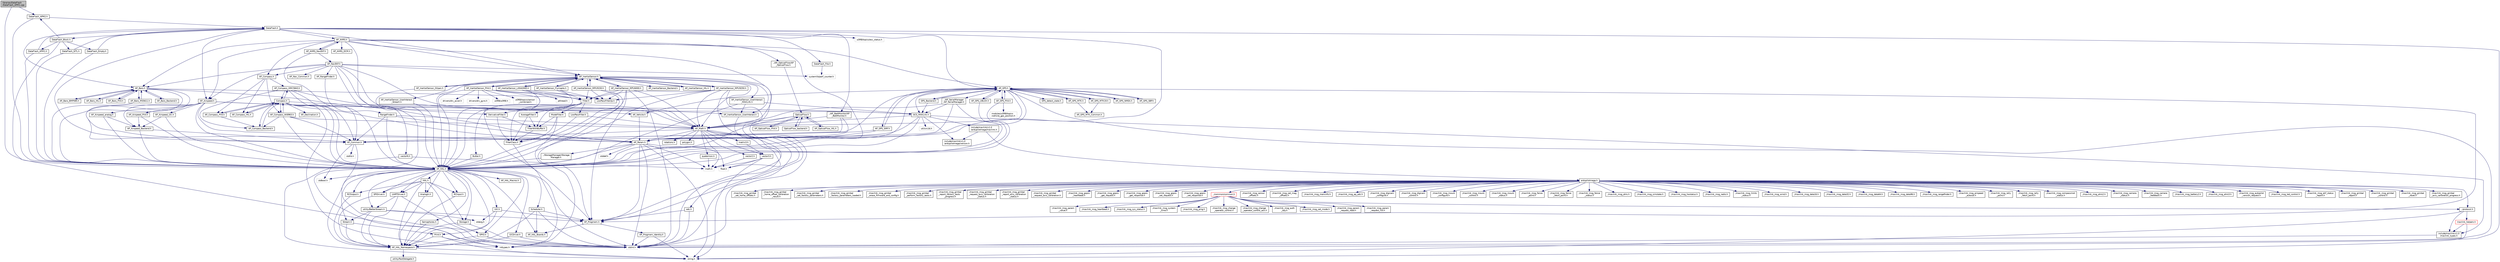 digraph "libraries/DataFlash/DataFlash_APM1.cpp"
{
 // INTERACTIVE_SVG=YES
  edge [fontname="Helvetica",fontsize="10",labelfontname="Helvetica",labelfontsize="10"];
  node [fontname="Helvetica",fontsize="10",shape=record];
  Node1 [label="libraries/DataFlash\l/DataFlash_APM1.cpp",height=0.2,width=0.4,color="black", fillcolor="grey75", style="filled" fontcolor="black"];
  Node1 -> Node2 [color="midnightblue",fontsize="10",style="solid",fontname="Helvetica"];
  Node2 [label="AP_HAL.h",height=0.2,width=0.4,color="black", fillcolor="white", style="filled",URL="$AP__HAL_8h.html"];
  Node2 -> Node3 [color="midnightblue",fontsize="10",style="solid",fontname="Helvetica"];
  Node3 [label="stdint.h",height=0.2,width=0.4,color="grey75", fillcolor="white", style="filled"];
  Node2 -> Node4 [color="midnightblue",fontsize="10",style="solid",fontname="Helvetica"];
  Node4 [label="stdbool.h",height=0.2,width=0.4,color="grey75", fillcolor="white", style="filled"];
  Node2 -> Node5 [color="midnightblue",fontsize="10",style="solid",fontname="Helvetica"];
  Node5 [label="AP_HAL_Namespace.h",height=0.2,width=0.4,color="black", fillcolor="white", style="filled",URL="$AP__HAL__Namespace_8h.html"];
  Node5 -> Node6 [color="midnightblue",fontsize="10",style="solid",fontname="Helvetica"];
  Node6 [label="string.h",height=0.2,width=0.4,color="grey75", fillcolor="white", style="filled"];
  Node5 -> Node7 [color="midnightblue",fontsize="10",style="solid",fontname="Helvetica"];
  Node7 [label="utility/FastDelegate.h",height=0.2,width=0.4,color="black", fillcolor="white", style="filled",URL="$FastDelegate_8h.html"];
  Node2 -> Node8 [color="midnightblue",fontsize="10",style="solid",fontname="Helvetica"];
  Node8 [label="AP_HAL_Boards.h",height=0.2,width=0.4,color="black", fillcolor="white", style="filled",URL="$AP__HAL__Boards_8h.html"];
  Node2 -> Node9 [color="midnightblue",fontsize="10",style="solid",fontname="Helvetica"];
  Node9 [label="AP_HAL_Macros.h",height=0.2,width=0.4,color="black", fillcolor="white", style="filled",URL="$AP__HAL__Macros_8h.html"];
  Node2 -> Node10 [color="midnightblue",fontsize="10",style="solid",fontname="Helvetica"];
  Node10 [label="UARTDriver.h",height=0.2,width=0.4,color="black", fillcolor="white", style="filled",URL="$UARTDriver_8h.html"];
  Node10 -> Node3 [color="midnightblue",fontsize="10",style="solid",fontname="Helvetica"];
  Node10 -> Node5 [color="midnightblue",fontsize="10",style="solid",fontname="Helvetica"];
  Node10 -> Node11 [color="midnightblue",fontsize="10",style="solid",fontname="Helvetica"];
  Node11 [label="utility/BetterStream.h",height=0.2,width=0.4,color="black", fillcolor="white", style="filled",URL="$BetterStream_8h.html"];
  Node11 -> Node12 [color="midnightblue",fontsize="10",style="solid",fontname="Helvetica"];
  Node12 [label="stdarg.h",height=0.2,width=0.4,color="grey75", fillcolor="white", style="filled"];
  Node11 -> Node5 [color="midnightblue",fontsize="10",style="solid",fontname="Helvetica"];
  Node11 -> Node13 [color="midnightblue",fontsize="10",style="solid",fontname="Helvetica"];
  Node13 [label="Stream.h",height=0.2,width=0.4,color="black", fillcolor="white", style="filled",URL="$Stream_8h.html"];
  Node13 -> Node5 [color="midnightblue",fontsize="10",style="solid",fontname="Helvetica"];
  Node13 -> Node14 [color="midnightblue",fontsize="10",style="solid",fontname="Helvetica"];
  Node14 [label="Print.h",height=0.2,width=0.4,color="black", fillcolor="white", style="filled",URL="$Print_8h.html"];
  Node14 -> Node5 [color="midnightblue",fontsize="10",style="solid",fontname="Helvetica"];
  Node14 -> Node15 [color="midnightblue",fontsize="10",style="solid",fontname="Helvetica"];
  Node15 [label="inttypes.h",height=0.2,width=0.4,color="grey75", fillcolor="white", style="filled"];
  Node14 -> Node6 [color="midnightblue",fontsize="10",style="solid",fontname="Helvetica"];
  Node11 -> Node16 [color="midnightblue",fontsize="10",style="solid",fontname="Helvetica"];
  Node16 [label="AP_Progmem.h",height=0.2,width=0.4,color="black", fillcolor="white", style="filled",URL="$AP__Progmem_8h.html"];
  Node16 -> Node8 [color="midnightblue",fontsize="10",style="solid",fontname="Helvetica"];
  Node16 -> Node17 [color="midnightblue",fontsize="10",style="solid",fontname="Helvetica"];
  Node17 [label="AP_Progmem_Identity.h",height=0.2,width=0.4,color="black", fillcolor="white", style="filled",URL="$AP__Progmem__Identity_8h.html"];
  Node17 -> Node6 [color="midnightblue",fontsize="10",style="solid",fontname="Helvetica"];
  Node17 -> Node3 [color="midnightblue",fontsize="10",style="solid",fontname="Helvetica"];
  Node2 -> Node18 [color="midnightblue",fontsize="10",style="solid",fontname="Helvetica"];
  Node18 [label="I2CDriver.h",height=0.2,width=0.4,color="black", fillcolor="white", style="filled",URL="$I2CDriver_8h.html"];
  Node18 -> Node3 [color="midnightblue",fontsize="10",style="solid",fontname="Helvetica"];
  Node18 -> Node5 [color="midnightblue",fontsize="10",style="solid",fontname="Helvetica"];
  Node2 -> Node19 [color="midnightblue",fontsize="10",style="solid",fontname="Helvetica"];
  Node19 [label="SPIDriver.h",height=0.2,width=0.4,color="black", fillcolor="white", style="filled",URL="$SPIDriver_8h.html"];
  Node19 -> Node5 [color="midnightblue",fontsize="10",style="solid",fontname="Helvetica"];
  Node2 -> Node20 [color="midnightblue",fontsize="10",style="solid",fontname="Helvetica"];
  Node20 [label="AnalogIn.h",height=0.2,width=0.4,color="black", fillcolor="white", style="filled",URL="$AnalogIn_8h.html"];
  Node20 -> Node5 [color="midnightblue",fontsize="10",style="solid",fontname="Helvetica"];
  Node2 -> Node21 [color="midnightblue",fontsize="10",style="solid",fontname="Helvetica"];
  Node21 [label="Storage.h",height=0.2,width=0.4,color="black", fillcolor="white", style="filled",URL="$Storage_8h.html"];
  Node21 -> Node3 [color="midnightblue",fontsize="10",style="solid",fontname="Helvetica"];
  Node21 -> Node5 [color="midnightblue",fontsize="10",style="solid",fontname="Helvetica"];
  Node2 -> Node22 [color="midnightblue",fontsize="10",style="solid",fontname="Helvetica"];
  Node22 [label="GPIO.h",height=0.2,width=0.4,color="black", fillcolor="white", style="filled",URL="$GPIO_8h.html"];
  Node22 -> Node3 [color="midnightblue",fontsize="10",style="solid",fontname="Helvetica"];
  Node22 -> Node5 [color="midnightblue",fontsize="10",style="solid",fontname="Helvetica"];
  Node2 -> Node23 [color="midnightblue",fontsize="10",style="solid",fontname="Helvetica"];
  Node23 [label="RCInput.h",height=0.2,width=0.4,color="black", fillcolor="white", style="filled",URL="$RCInput_8h.html"];
  Node23 -> Node5 [color="midnightblue",fontsize="10",style="solid",fontname="Helvetica"];
  Node2 -> Node24 [color="midnightblue",fontsize="10",style="solid",fontname="Helvetica"];
  Node24 [label="RCOutput.h",height=0.2,width=0.4,color="black", fillcolor="white", style="filled",URL="$RCOutput_8h.html"];
  Node24 -> Node5 [color="midnightblue",fontsize="10",style="solid",fontname="Helvetica"];
  Node2 -> Node25 [color="midnightblue",fontsize="10",style="solid",fontname="Helvetica"];
  Node25 [label="Scheduler.h",height=0.2,width=0.4,color="black", fillcolor="white", style="filled",URL="$Scheduler_8h.html"];
  Node25 -> Node5 [color="midnightblue",fontsize="10",style="solid",fontname="Helvetica"];
  Node25 -> Node8 [color="midnightblue",fontsize="10",style="solid",fontname="Helvetica"];
  Node25 -> Node3 [color="midnightblue",fontsize="10",style="solid",fontname="Helvetica"];
  Node25 -> Node16 [color="midnightblue",fontsize="10",style="solid",fontname="Helvetica"];
  Node2 -> Node26 [color="midnightblue",fontsize="10",style="solid",fontname="Helvetica"];
  Node26 [label="Semaphores.h",height=0.2,width=0.4,color="black", fillcolor="white", style="filled",URL="$Semaphores_8h.html"];
  Node26 -> Node5 [color="midnightblue",fontsize="10",style="solid",fontname="Helvetica"];
  Node2 -> Node27 [color="midnightblue",fontsize="10",style="solid",fontname="Helvetica"];
  Node27 [label="Util.h",height=0.2,width=0.4,color="black", fillcolor="white", style="filled",URL="$Util_8h.html"];
  Node27 -> Node12 [color="midnightblue",fontsize="10",style="solid",fontname="Helvetica"];
  Node27 -> Node5 [color="midnightblue",fontsize="10",style="solid",fontname="Helvetica"];
  Node27 -> Node16 [color="midnightblue",fontsize="10",style="solid",fontname="Helvetica"];
  Node2 -> Node14 [color="midnightblue",fontsize="10",style="solid",fontname="Helvetica"];
  Node2 -> Node13 [color="midnightblue",fontsize="10",style="solid",fontname="Helvetica"];
  Node2 -> Node11 [color="midnightblue",fontsize="10",style="solid",fontname="Helvetica"];
  Node2 -> Node28 [color="midnightblue",fontsize="10",style="solid",fontname="Helvetica"];
  Node28 [label="HAL.h",height=0.2,width=0.4,color="black", fillcolor="white", style="filled",URL="$HAL_8h.html"];
  Node28 -> Node5 [color="midnightblue",fontsize="10",style="solid",fontname="Helvetica"];
  Node28 -> Node10 [color="midnightblue",fontsize="10",style="solid",fontname="Helvetica"];
  Node28 -> Node19 [color="midnightblue",fontsize="10",style="solid",fontname="Helvetica"];
  Node28 -> Node20 [color="midnightblue",fontsize="10",style="solid",fontname="Helvetica"];
  Node28 -> Node21 [color="midnightblue",fontsize="10",style="solid",fontname="Helvetica"];
  Node28 -> Node22 [color="midnightblue",fontsize="10",style="solid",fontname="Helvetica"];
  Node28 -> Node23 [color="midnightblue",fontsize="10",style="solid",fontname="Helvetica"];
  Node28 -> Node24 [color="midnightblue",fontsize="10",style="solid",fontname="Helvetica"];
  Node1 -> Node29 [color="midnightblue",fontsize="10",style="solid",fontname="Helvetica"];
  Node29 [label="DataFlash_APM2.h",height=0.2,width=0.4,color="black", fillcolor="white", style="filled",URL="$DataFlash__APM2_8h.html"];
  Node29 -> Node2 [color="midnightblue",fontsize="10",style="solid",fontname="Helvetica"];
  Node29 -> Node30 [color="midnightblue",fontsize="10",style="solid",fontname="Helvetica"];
  Node30 [label="DataFlash.h",height=0.2,width=0.4,color="black", fillcolor="white", style="filled",URL="$DataFlash_8h.html"];
  Node30 -> Node31 [color="midnightblue",fontsize="10",style="solid",fontname="Helvetica"];
  Node31 [label="AP_Common.h",height=0.2,width=0.4,color="black", fillcolor="white", style="filled",URL="$AP__Common_8h.html",tooltip="Common definitions and utility routines for the ArduPilot libraries. "];
  Node31 -> Node3 [color="midnightblue",fontsize="10",style="solid",fontname="Helvetica"];
  Node31 -> Node32 [color="midnightblue",fontsize="10",style="solid",fontname="Helvetica"];
  Node32 [label="stdlib.h",height=0.2,width=0.4,color="grey75", fillcolor="white", style="filled"];
  Node31 -> Node4 [color="midnightblue",fontsize="10",style="solid",fontname="Helvetica"];
  Node30 -> Node33 [color="midnightblue",fontsize="10",style="solid",fontname="Helvetica"];
  Node33 [label="AP_Param.h",height=0.2,width=0.4,color="black", fillcolor="white", style="filled",URL="$AP__Param_8h.html",tooltip="A system for managing and storing variables that are of general interest to the system. "];
  Node33 -> Node2 [color="midnightblue",fontsize="10",style="solid",fontname="Helvetica"];
  Node33 -> Node34 [color="midnightblue",fontsize="10",style="solid",fontname="Helvetica"];
  Node34 [label="stddef.h",height=0.2,width=0.4,color="grey75", fillcolor="white", style="filled"];
  Node33 -> Node6 [color="midnightblue",fontsize="10",style="solid",fontname="Helvetica"];
  Node33 -> Node3 [color="midnightblue",fontsize="10",style="solid",fontname="Helvetica"];
  Node33 -> Node35 [color="midnightblue",fontsize="10",style="solid",fontname="Helvetica"];
  Node35 [label="math.h",height=0.2,width=0.4,color="grey75", fillcolor="white", style="filled"];
  Node33 -> Node36 [color="midnightblue",fontsize="10",style="solid",fontname="Helvetica"];
  Node36 [label="float.h",height=0.2,width=0.4,color="grey75", fillcolor="white", style="filled"];
  Node33 -> Node16 [color="midnightblue",fontsize="10",style="solid",fontname="Helvetica"];
  Node33 -> Node37 [color="midnightblue",fontsize="10",style="solid",fontname="Helvetica"];
  Node37 [label="../StorageManager/Storage\lManager.h",height=0.2,width=0.4,color="black", fillcolor="white", style="filled",URL="$StorageManager_8h.html"];
  Node37 -> Node2 [color="midnightblue",fontsize="10",style="solid",fontname="Helvetica"];
  Node30 -> Node38 [color="midnightblue",fontsize="10",style="solid",fontname="Helvetica"];
  Node38 [label="AP_GPS.h",height=0.2,width=0.4,color="black", fillcolor="white", style="filled",URL="$AP__GPS_8h.html"];
  Node38 -> Node2 [color="midnightblue",fontsize="10",style="solid",fontname="Helvetica"];
  Node38 -> Node15 [color="midnightblue",fontsize="10",style="solid",fontname="Helvetica"];
  Node38 -> Node16 [color="midnightblue",fontsize="10",style="solid",fontname="Helvetica"];
  Node38 -> Node31 [color="midnightblue",fontsize="10",style="solid",fontname="Helvetica"];
  Node38 -> Node33 [color="midnightblue",fontsize="10",style="solid",fontname="Helvetica"];
  Node38 -> Node39 [color="midnightblue",fontsize="10",style="solid",fontname="Helvetica"];
  Node39 [label="AP_Math.h",height=0.2,width=0.4,color="black", fillcolor="white", style="filled",URL="$AP__Math_8h.html"];
  Node39 -> Node31 [color="midnightblue",fontsize="10",style="solid",fontname="Helvetica"];
  Node39 -> Node33 [color="midnightblue",fontsize="10",style="solid",fontname="Helvetica"];
  Node39 -> Node35 [color="midnightblue",fontsize="10",style="solid",fontname="Helvetica"];
  Node39 -> Node3 [color="midnightblue",fontsize="10",style="solid",fontname="Helvetica"];
  Node39 -> Node40 [color="midnightblue",fontsize="10",style="solid",fontname="Helvetica"];
  Node40 [label="rotations.h",height=0.2,width=0.4,color="black", fillcolor="white", style="filled",URL="$rotations_8h.html"];
  Node39 -> Node41 [color="midnightblue",fontsize="10",style="solid",fontname="Helvetica"];
  Node41 [label="vector2.h",height=0.2,width=0.4,color="black", fillcolor="white", style="filled",URL="$vector2_8h.html"];
  Node41 -> Node35 [color="midnightblue",fontsize="10",style="solid",fontname="Helvetica"];
  Node39 -> Node42 [color="midnightblue",fontsize="10",style="solid",fontname="Helvetica"];
  Node42 [label="vector3.h",height=0.2,width=0.4,color="black", fillcolor="white", style="filled",URL="$vector3_8h.html"];
  Node42 -> Node35 [color="midnightblue",fontsize="10",style="solid",fontname="Helvetica"];
  Node42 -> Node36 [color="midnightblue",fontsize="10",style="solid",fontname="Helvetica"];
  Node42 -> Node6 [color="midnightblue",fontsize="10",style="solid",fontname="Helvetica"];
  Node39 -> Node43 [color="midnightblue",fontsize="10",style="solid",fontname="Helvetica"];
  Node43 [label="matrix3.h",height=0.2,width=0.4,color="black", fillcolor="white", style="filled",URL="$matrix3_8h.html"];
  Node43 -> Node42 [color="midnightblue",fontsize="10",style="solid",fontname="Helvetica"];
  Node39 -> Node44 [color="midnightblue",fontsize="10",style="solid",fontname="Helvetica"];
  Node44 [label="quaternion.h",height=0.2,width=0.4,color="black", fillcolor="white", style="filled",URL="$quaternion_8h.html"];
  Node44 -> Node35 [color="midnightblue",fontsize="10",style="solid",fontname="Helvetica"];
  Node39 -> Node45 [color="midnightblue",fontsize="10",style="solid",fontname="Helvetica"];
  Node45 [label="polygon.h",height=0.2,width=0.4,color="black", fillcolor="white", style="filled",URL="$polygon_8h.html"];
  Node39 -> Node46 [color="midnightblue",fontsize="10",style="solid",fontname="Helvetica"];
  Node46 [label="edc.h",height=0.2,width=0.4,color="black", fillcolor="white", style="filled",URL="$edc_8h.html"];
  Node46 -> Node16 [color="midnightblue",fontsize="10",style="solid",fontname="Helvetica"];
  Node46 -> Node3 [color="midnightblue",fontsize="10",style="solid",fontname="Helvetica"];
  Node39 -> Node36 [color="midnightblue",fontsize="10",style="solid",fontname="Helvetica"];
  Node38 -> Node47 [color="midnightblue",fontsize="10",style="solid",fontname="Helvetica"];
  Node47 [label="GCS_MAVLink.h",height=0.2,width=0.4,color="black", fillcolor="white", style="filled",URL="$GCS__MAVLink_8h.html",tooltip="One size fits all header for MAVLink integration. "];
  Node47 -> Node2 [color="midnightblue",fontsize="10",style="solid",fontname="Helvetica"];
  Node47 -> Node33 [color="midnightblue",fontsize="10",style="solid",fontname="Helvetica"];
  Node47 -> Node39 [color="midnightblue",fontsize="10",style="solid",fontname="Helvetica"];
  Node47 -> Node48 [color="midnightblue",fontsize="10",style="solid",fontname="Helvetica"];
  Node48 [label="util/crc16.h",height=0.2,width=0.4,color="grey75", fillcolor="white", style="filled"];
  Node47 -> Node49 [color="midnightblue",fontsize="10",style="solid",fontname="Helvetica"];
  Node49 [label="include/mavlink/v1.0\l/ardupilotmega/version.h",height=0.2,width=0.4,color="black", fillcolor="white", style="filled",URL="$v1_80_2ardupilotmega_2version_8h.html",tooltip="MAVLink comm protocol built from ardupilotmega.xml. "];
  Node47 -> Node50 [color="midnightblue",fontsize="10",style="solid",fontname="Helvetica"];
  Node50 [label="include/mavlink/v1.0\l/mavlink_types.h",height=0.2,width=0.4,color="black", fillcolor="white", style="filled",URL="$v1_80_2mavlink__types_8h.html"];
  Node50 -> Node3 [color="midnightblue",fontsize="10",style="solid",fontname="Helvetica"];
  Node47 -> Node51 [color="midnightblue",fontsize="10",style="solid",fontname="Helvetica"];
  Node51 [label="include/mavlink/v1.0\l/ardupilotmega/mavlink.h",height=0.2,width=0.4,color="black", fillcolor="white", style="filled",URL="$v1_80_2ardupilotmega_2mavlink_8h.html",tooltip="MAVLink comm protocol built from ardupilotmega.xml. "];
  Node51 -> Node49 [color="midnightblue",fontsize="10",style="solid",fontname="Helvetica"];
  Node51 -> Node52 [color="midnightblue",fontsize="10",style="solid",fontname="Helvetica"];
  Node52 [label="ardupilotmega.h",height=0.2,width=0.4,color="black", fillcolor="white", style="filled",URL="$v1_80_2ardupilotmega_2ardupilotmega_8h.html",tooltip="MAVLink comm protocol generated from ardupilotmega.xml. "];
  Node52 -> Node53 [color="midnightblue",fontsize="10",style="solid",fontname="Helvetica"];
  Node53 [label="../protocol.h",height=0.2,width=0.4,color="black", fillcolor="white", style="filled",URL="$v1_80_2protocol_8h.html"];
  Node53 -> Node6 [color="midnightblue",fontsize="10",style="solid",fontname="Helvetica"];
  Node53 -> Node50 [color="midnightblue",fontsize="10",style="solid",fontname="Helvetica"];
  Node53 -> Node54 [color="midnightblue",fontsize="10",style="solid",fontname="Helvetica"];
  Node54 [label="mavlink_helpers.h",height=0.2,width=0.4,color="red", fillcolor="white", style="filled",URL="$v1_80_2mavlink__helpers_8h.html"];
  Node54 -> Node6 [color="midnightblue",fontsize="10",style="solid",fontname="Helvetica"];
  Node54 -> Node50 [color="midnightblue",fontsize="10",style="solid",fontname="Helvetica"];
  Node52 -> Node55 [color="midnightblue",fontsize="10",style="solid",fontname="Helvetica"];
  Node55 [label="../common/common.h",height=0.2,width=0.4,color="red", fillcolor="white", style="filled",URL="$v1_80_2common_2common_8h.html",tooltip="MAVLink comm protocol generated from common.xml. "];
  Node55 -> Node53 [color="midnightblue",fontsize="10",style="solid",fontname="Helvetica"];
  Node55 -> Node56 [color="midnightblue",fontsize="10",style="solid",fontname="Helvetica"];
  Node56 [label="./mavlink_msg_heartbeat.h",height=0.2,width=0.4,color="black", fillcolor="white", style="filled",URL="$v1_80_2common_2mavlink__msg__heartbeat_8h.html"];
  Node55 -> Node57 [color="midnightblue",fontsize="10",style="solid",fontname="Helvetica"];
  Node57 [label="./mavlink_msg_sys_status.h",height=0.2,width=0.4,color="black", fillcolor="white", style="filled",URL="$v1_80_2common_2mavlink__msg__sys__status_8h.html"];
  Node55 -> Node58 [color="midnightblue",fontsize="10",style="solid",fontname="Helvetica"];
  Node58 [label="./mavlink_msg_system\l_time.h",height=0.2,width=0.4,color="black", fillcolor="white", style="filled",URL="$v1_80_2common_2mavlink__msg__system__time_8h.html"];
  Node55 -> Node59 [color="midnightblue",fontsize="10",style="solid",fontname="Helvetica"];
  Node59 [label="./mavlink_msg_ping.h",height=0.2,width=0.4,color="black", fillcolor="white", style="filled",URL="$v1_80_2common_2mavlink__msg__ping_8h.html"];
  Node55 -> Node60 [color="midnightblue",fontsize="10",style="solid",fontname="Helvetica"];
  Node60 [label="./mavlink_msg_change\l_operator_control.h",height=0.2,width=0.4,color="black", fillcolor="white", style="filled",URL="$v1_80_2common_2mavlink__msg__change__operator__control_8h.html"];
  Node55 -> Node61 [color="midnightblue",fontsize="10",style="solid",fontname="Helvetica"];
  Node61 [label="./mavlink_msg_change\l_operator_control_ack.h",height=0.2,width=0.4,color="black", fillcolor="white", style="filled",URL="$v1_80_2common_2mavlink__msg__change__operator__control__ack_8h.html"];
  Node55 -> Node62 [color="midnightblue",fontsize="10",style="solid",fontname="Helvetica"];
  Node62 [label="./mavlink_msg_auth\l_key.h",height=0.2,width=0.4,color="black", fillcolor="white", style="filled",URL="$v1_80_2common_2mavlink__msg__auth__key_8h.html"];
  Node55 -> Node63 [color="midnightblue",fontsize="10",style="solid",fontname="Helvetica"];
  Node63 [label="./mavlink_msg_set_mode.h",height=0.2,width=0.4,color="black", fillcolor="white", style="filled",URL="$v1_80_2common_2mavlink__msg__set__mode_8h.html"];
  Node55 -> Node64 [color="midnightblue",fontsize="10",style="solid",fontname="Helvetica"];
  Node64 [label="./mavlink_msg_param\l_request_read.h",height=0.2,width=0.4,color="black", fillcolor="white", style="filled",URL="$v1_80_2common_2mavlink__msg__param__request__read_8h.html"];
  Node55 -> Node65 [color="midnightblue",fontsize="10",style="solid",fontname="Helvetica"];
  Node65 [label="./mavlink_msg_param\l_request_list.h",height=0.2,width=0.4,color="black", fillcolor="white", style="filled",URL="$v1_80_2common_2mavlink__msg__param__request__list_8h.html"];
  Node55 -> Node66 [color="midnightblue",fontsize="10",style="solid",fontname="Helvetica"];
  Node66 [label="./mavlink_msg_param\l_value.h",height=0.2,width=0.4,color="black", fillcolor="white", style="filled",URL="$v1_80_2common_2mavlink__msg__param__value_8h.html"];
  Node52 -> Node67 [color="midnightblue",fontsize="10",style="solid",fontname="Helvetica"];
  Node67 [label="./mavlink_msg_sensor\l_offsets.h",height=0.2,width=0.4,color="black", fillcolor="white", style="filled",URL="$v1_80_2ardupilotmega_2mavlink__msg__sensor__offsets_8h.html"];
  Node52 -> Node68 [color="midnightblue",fontsize="10",style="solid",fontname="Helvetica"];
  Node68 [label="./mavlink_msg_set_mag\l_offsets.h",height=0.2,width=0.4,color="black", fillcolor="white", style="filled",URL="$v1_80_2ardupilotmega_2mavlink__msg__set__mag__offsets_8h.html"];
  Node52 -> Node69 [color="midnightblue",fontsize="10",style="solid",fontname="Helvetica"];
  Node69 [label="./mavlink_msg_meminfo.h",height=0.2,width=0.4,color="black", fillcolor="white", style="filled",URL="$v1_80_2ardupilotmega_2mavlink__msg__meminfo_8h.html"];
  Node52 -> Node70 [color="midnightblue",fontsize="10",style="solid",fontname="Helvetica"];
  Node70 [label="./mavlink_msg_ap_adc.h",height=0.2,width=0.4,color="black", fillcolor="white", style="filled",URL="$v1_80_2ardupilotmega_2mavlink__msg__ap__adc_8h.html"];
  Node52 -> Node71 [color="midnightblue",fontsize="10",style="solid",fontname="Helvetica"];
  Node71 [label="./mavlink_msg_digicam\l_configure.h",height=0.2,width=0.4,color="black", fillcolor="white", style="filled",URL="$v1_80_2ardupilotmega_2mavlink__msg__digicam__configure_8h.html"];
  Node52 -> Node72 [color="midnightblue",fontsize="10",style="solid",fontname="Helvetica"];
  Node72 [label="./mavlink_msg_digicam\l_control.h",height=0.2,width=0.4,color="black", fillcolor="white", style="filled",URL="$v1_80_2ardupilotmega_2mavlink__msg__digicam__control_8h.html"];
  Node52 -> Node73 [color="midnightblue",fontsize="10",style="solid",fontname="Helvetica"];
  Node73 [label="./mavlink_msg_mount\l_configure.h",height=0.2,width=0.4,color="black", fillcolor="white", style="filled",URL="$v1_80_2ardupilotmega_2mavlink__msg__mount__configure_8h.html"];
  Node52 -> Node74 [color="midnightblue",fontsize="10",style="solid",fontname="Helvetica"];
  Node74 [label="./mavlink_msg_mount\l_control.h",height=0.2,width=0.4,color="black", fillcolor="white", style="filled",URL="$v1_80_2ardupilotmega_2mavlink__msg__mount__control_8h.html"];
  Node52 -> Node75 [color="midnightblue",fontsize="10",style="solid",fontname="Helvetica"];
  Node75 [label="./mavlink_msg_mount\l_status.h",height=0.2,width=0.4,color="black", fillcolor="white", style="filled",URL="$v1_80_2ardupilotmega_2mavlink__msg__mount__status_8h.html"];
  Node52 -> Node76 [color="midnightblue",fontsize="10",style="solid",fontname="Helvetica"];
  Node76 [label="./mavlink_msg_fence\l_point.h",height=0.2,width=0.4,color="black", fillcolor="white", style="filled",URL="$v1_80_2ardupilotmega_2mavlink__msg__fence__point_8h.html"];
  Node52 -> Node77 [color="midnightblue",fontsize="10",style="solid",fontname="Helvetica"];
  Node77 [label="./mavlink_msg_fence\l_fetch_point.h",height=0.2,width=0.4,color="black", fillcolor="white", style="filled",URL="$v1_80_2ardupilotmega_2mavlink__msg__fence__fetch__point_8h.html"];
  Node52 -> Node78 [color="midnightblue",fontsize="10",style="solid",fontname="Helvetica"];
  Node78 [label="./mavlink_msg_fence\l_status.h",height=0.2,width=0.4,color="black", fillcolor="white", style="filled",URL="$v1_80_2ardupilotmega_2mavlink__msg__fence__status_8h.html"];
  Node52 -> Node79 [color="midnightblue",fontsize="10",style="solid",fontname="Helvetica"];
  Node79 [label="./mavlink_msg_ahrs.h",height=0.2,width=0.4,color="black", fillcolor="white", style="filled",URL="$v1_80_2ardupilotmega_2mavlink__msg__ahrs_8h.html"];
  Node52 -> Node80 [color="midnightblue",fontsize="10",style="solid",fontname="Helvetica"];
  Node80 [label="./mavlink_msg_simstate.h",height=0.2,width=0.4,color="black", fillcolor="white", style="filled",URL="$v1_80_2ardupilotmega_2mavlink__msg__simstate_8h.html"];
  Node52 -> Node81 [color="midnightblue",fontsize="10",style="solid",fontname="Helvetica"];
  Node81 [label="./mavlink_msg_hwstatus.h",height=0.2,width=0.4,color="black", fillcolor="white", style="filled",URL="$v1_80_2ardupilotmega_2mavlink__msg__hwstatus_8h.html"];
  Node52 -> Node82 [color="midnightblue",fontsize="10",style="solid",fontname="Helvetica"];
  Node82 [label="./mavlink_msg_radio.h",height=0.2,width=0.4,color="black", fillcolor="white", style="filled",URL="$v1_80_2ardupilotmega_2mavlink__msg__radio_8h.html"];
  Node52 -> Node83 [color="midnightblue",fontsize="10",style="solid",fontname="Helvetica"];
  Node83 [label="./mavlink_msg_limits\l_status.h",height=0.2,width=0.4,color="black", fillcolor="white", style="filled",URL="$v1_80_2ardupilotmega_2mavlink__msg__limits__status_8h.html"];
  Node52 -> Node84 [color="midnightblue",fontsize="10",style="solid",fontname="Helvetica"];
  Node84 [label="./mavlink_msg_wind.h",height=0.2,width=0.4,color="black", fillcolor="white", style="filled",URL="$mavlink__msg__wind_8h.html"];
  Node52 -> Node85 [color="midnightblue",fontsize="10",style="solid",fontname="Helvetica"];
  Node85 [label="./mavlink_msg_data16.h",height=0.2,width=0.4,color="black", fillcolor="white", style="filled",URL="$mavlink__msg__data16_8h.html"];
  Node52 -> Node86 [color="midnightblue",fontsize="10",style="solid",fontname="Helvetica"];
  Node86 [label="./mavlink_msg_data32.h",height=0.2,width=0.4,color="black", fillcolor="white", style="filled",URL="$mavlink__msg__data32_8h.html"];
  Node52 -> Node87 [color="midnightblue",fontsize="10",style="solid",fontname="Helvetica"];
  Node87 [label="./mavlink_msg_data64.h",height=0.2,width=0.4,color="black", fillcolor="white", style="filled",URL="$mavlink__msg__data64_8h.html"];
  Node52 -> Node88 [color="midnightblue",fontsize="10",style="solid",fontname="Helvetica"];
  Node88 [label="./mavlink_msg_data96.h",height=0.2,width=0.4,color="black", fillcolor="white", style="filled",URL="$mavlink__msg__data96_8h.html"];
  Node52 -> Node89 [color="midnightblue",fontsize="10",style="solid",fontname="Helvetica"];
  Node89 [label="./mavlink_msg_rangefinder.h",height=0.2,width=0.4,color="black", fillcolor="white", style="filled",URL="$mavlink__msg__rangefinder_8h.html"];
  Node52 -> Node90 [color="midnightblue",fontsize="10",style="solid",fontname="Helvetica"];
  Node90 [label="./mavlink_msg_airspeed\l_autocal.h",height=0.2,width=0.4,color="black", fillcolor="white", style="filled",URL="$mavlink__msg__airspeed__autocal_8h.html"];
  Node52 -> Node91 [color="midnightblue",fontsize="10",style="solid",fontname="Helvetica"];
  Node91 [label="./mavlink_msg_rally\l_point.h",height=0.2,width=0.4,color="black", fillcolor="white", style="filled",URL="$mavlink__msg__rally__point_8h.html"];
  Node52 -> Node92 [color="midnightblue",fontsize="10",style="solid",fontname="Helvetica"];
  Node92 [label="./mavlink_msg_rally\l_fetch_point.h",height=0.2,width=0.4,color="black", fillcolor="white", style="filled",URL="$mavlink__msg__rally__fetch__point_8h.html"];
  Node52 -> Node93 [color="midnightblue",fontsize="10",style="solid",fontname="Helvetica"];
  Node93 [label="./mavlink_msg_compassmot\l_status.h",height=0.2,width=0.4,color="black", fillcolor="white", style="filled",URL="$mavlink__msg__compassmot__status_8h.html"];
  Node52 -> Node94 [color="midnightblue",fontsize="10",style="solid",fontname="Helvetica"];
  Node94 [label="./mavlink_msg_ahrs2.h",height=0.2,width=0.4,color="black", fillcolor="white", style="filled",URL="$mavlink__msg__ahrs2_8h.html"];
  Node52 -> Node95 [color="midnightblue",fontsize="10",style="solid",fontname="Helvetica"];
  Node95 [label="./mavlink_msg_camera\l_status.h",height=0.2,width=0.4,color="black", fillcolor="white", style="filled",URL="$mavlink__msg__camera__status_8h.html"];
  Node52 -> Node96 [color="midnightblue",fontsize="10",style="solid",fontname="Helvetica"];
  Node96 [label="./mavlink_msg_camera\l_feedback.h",height=0.2,width=0.4,color="black", fillcolor="white", style="filled",URL="$mavlink__msg__camera__feedback_8h.html"];
  Node52 -> Node97 [color="midnightblue",fontsize="10",style="solid",fontname="Helvetica"];
  Node97 [label="./mavlink_msg_battery2.h",height=0.2,width=0.4,color="black", fillcolor="white", style="filled",URL="$mavlink__msg__battery2_8h.html"];
  Node52 -> Node98 [color="midnightblue",fontsize="10",style="solid",fontname="Helvetica"];
  Node98 [label="./mavlink_msg_ahrs3.h",height=0.2,width=0.4,color="black", fillcolor="white", style="filled",URL="$mavlink__msg__ahrs3_8h.html"];
  Node52 -> Node99 [color="midnightblue",fontsize="10",style="solid",fontname="Helvetica"];
  Node99 [label="./mavlink_msg_autopilot\l_version_request.h",height=0.2,width=0.4,color="black", fillcolor="white", style="filled",URL="$mavlink__msg__autopilot__version__request_8h.html"];
  Node52 -> Node100 [color="midnightblue",fontsize="10",style="solid",fontname="Helvetica"];
  Node100 [label="./mavlink_msg_led_control.h",height=0.2,width=0.4,color="black", fillcolor="white", style="filled",URL="$mavlink__msg__led__control_8h.html"];
  Node52 -> Node101 [color="midnightblue",fontsize="10",style="solid",fontname="Helvetica"];
  Node101 [label="./mavlink_msg_ekf_status\l_report.h",height=0.2,width=0.4,color="black", fillcolor="white", style="filled",URL="$mavlink__msg__ekf__status__report_8h.html"];
  Node52 -> Node102 [color="midnightblue",fontsize="10",style="solid",fontname="Helvetica"];
  Node102 [label="./mavlink_msg_gimbal\l_report.h",height=0.2,width=0.4,color="black", fillcolor="white", style="filled",URL="$mavlink__msg__gimbal__report_8h.html"];
  Node52 -> Node103 [color="midnightblue",fontsize="10",style="solid",fontname="Helvetica"];
  Node103 [label="./mavlink_msg_gimbal\l_control.h",height=0.2,width=0.4,color="black", fillcolor="white", style="filled",URL="$mavlink__msg__gimbal__control_8h.html"];
  Node52 -> Node104 [color="midnightblue",fontsize="10",style="solid",fontname="Helvetica"];
  Node104 [label="./mavlink_msg_gimbal\l_reset.h",height=0.2,width=0.4,color="black", fillcolor="white", style="filled",URL="$mavlink__msg__gimbal__reset_8h.html"];
  Node52 -> Node105 [color="midnightblue",fontsize="10",style="solid",fontname="Helvetica"];
  Node105 [label="./mavlink_msg_gimbal\l_axis_calibration_progress.h",height=0.2,width=0.4,color="black", fillcolor="white", style="filled",URL="$mavlink__msg__gimbal__axis__calibration__progress_8h.html"];
  Node52 -> Node106 [color="midnightblue",fontsize="10",style="solid",fontname="Helvetica"];
  Node106 [label="./mavlink_msg_gimbal\l_set_home_offsets.h",height=0.2,width=0.4,color="black", fillcolor="white", style="filled",URL="$mavlink__msg__gimbal__set__home__offsets_8h.html"];
  Node52 -> Node107 [color="midnightblue",fontsize="10",style="solid",fontname="Helvetica"];
  Node107 [label="./mavlink_msg_gimbal\l_home_offset_calibration\l_result.h",height=0.2,width=0.4,color="black", fillcolor="white", style="filled",URL="$mavlink__msg__gimbal__home__offset__calibration__result_8h.html"];
  Node52 -> Node108 [color="midnightblue",fontsize="10",style="solid",fontname="Helvetica"];
  Node108 [label="./mavlink_msg_gimbal\l_set_factory_parameters.h",height=0.2,width=0.4,color="black", fillcolor="white", style="filled",URL="$mavlink__msg__gimbal__set__factory__parameters_8h.html"];
  Node52 -> Node109 [color="midnightblue",fontsize="10",style="solid",fontname="Helvetica"];
  Node109 [label="./mavlink_msg_gimbal\l_factory_parameters_loaded.h",height=0.2,width=0.4,color="black", fillcolor="white", style="filled",URL="$mavlink__msg__gimbal__factory__parameters__loaded_8h.html"];
  Node52 -> Node110 [color="midnightblue",fontsize="10",style="solid",fontname="Helvetica"];
  Node110 [label="./mavlink_msg_gimbal\l_erase_firmware_and_config.h",height=0.2,width=0.4,color="black", fillcolor="white", style="filled",URL="$mavlink__msg__gimbal__erase__firmware__and__config_8h.html"];
  Node52 -> Node111 [color="midnightblue",fontsize="10",style="solid",fontname="Helvetica"];
  Node111 [label="./mavlink_msg_gimbal\l_perform_factory_tests.h",height=0.2,width=0.4,color="black", fillcolor="white", style="filled",URL="$mavlink__msg__gimbal__perform__factory__tests_8h.html"];
  Node52 -> Node112 [color="midnightblue",fontsize="10",style="solid",fontname="Helvetica"];
  Node112 [label="./mavlink_msg_gimbal\l_report_factory_tests\l_progress.h",height=0.2,width=0.4,color="black", fillcolor="white", style="filled",URL="$mavlink__msg__gimbal__report__factory__tests__progress_8h.html"];
  Node52 -> Node113 [color="midnightblue",fontsize="10",style="solid",fontname="Helvetica"];
  Node113 [label="./mavlink_msg_gimbal\l_request_axis_calibration\l_status.h",height=0.2,width=0.4,color="black", fillcolor="white", style="filled",URL="$mavlink__msg__gimbal__request__axis__calibration__status_8h.html"];
  Node52 -> Node114 [color="midnightblue",fontsize="10",style="solid",fontname="Helvetica"];
  Node114 [label="./mavlink_msg_gimbal\l_report_axis_calibration\l_status.h",height=0.2,width=0.4,color="black", fillcolor="white", style="filled",URL="$mavlink__msg__gimbal__report__axis__calibration__status_8h.html"];
  Node52 -> Node115 [color="midnightblue",fontsize="10",style="solid",fontname="Helvetica"];
  Node115 [label="./mavlink_msg_gimbal\l_request_axis_calibration.h",height=0.2,width=0.4,color="black", fillcolor="white", style="filled",URL="$mavlink__msg__gimbal__request__axis__calibration_8h.html"];
  Node52 -> Node116 [color="midnightblue",fontsize="10",style="solid",fontname="Helvetica"];
  Node116 [label="./mavlink_msg_gopro\l_heartbeat.h",height=0.2,width=0.4,color="black", fillcolor="white", style="filled",URL="$mavlink__msg__gopro__heartbeat_8h.html"];
  Node52 -> Node117 [color="midnightblue",fontsize="10",style="solid",fontname="Helvetica"];
  Node117 [label="./mavlink_msg_gopro\l_get_request.h",height=0.2,width=0.4,color="black", fillcolor="white", style="filled",URL="$mavlink__msg__gopro__get__request_8h.html"];
  Node52 -> Node118 [color="midnightblue",fontsize="10",style="solid",fontname="Helvetica"];
  Node118 [label="./mavlink_msg_gopro\l_get_response.h",height=0.2,width=0.4,color="black", fillcolor="white", style="filled",URL="$mavlink__msg__gopro__get__response_8h.html"];
  Node52 -> Node119 [color="midnightblue",fontsize="10",style="solid",fontname="Helvetica"];
  Node119 [label="./mavlink_msg_gopro\l_set_request.h",height=0.2,width=0.4,color="black", fillcolor="white", style="filled",URL="$mavlink__msg__gopro__set__request_8h.html"];
  Node52 -> Node120 [color="midnightblue",fontsize="10",style="solid",fontname="Helvetica"];
  Node120 [label="./mavlink_msg_gopro\l_set_response.h",height=0.2,width=0.4,color="black", fillcolor="white", style="filled",URL="$mavlink__msg__gopro__set__response_8h.html"];
  Node38 -> Node121 [color="midnightblue",fontsize="10",style="solid",fontname="Helvetica"];
  Node121 [label="AP_Vehicle.h",height=0.2,width=0.4,color="black", fillcolor="white", style="filled",URL="$AP__Vehicle_8h.html"];
  Node121 -> Node33 [color="midnightblue",fontsize="10",style="solid",fontname="Helvetica"];
  Node38 -> Node122 [color="midnightblue",fontsize="10",style="solid",fontname="Helvetica"];
  Node122 [label="GPS_detect_state.h",height=0.2,width=0.4,color="black", fillcolor="white", style="filled",URL="$GPS__detect__state_8h.html"];
  Node38 -> Node123 [color="midnightblue",fontsize="10",style="solid",fontname="Helvetica"];
  Node123 [label="../AP_SerialManager\l/AP_SerialManager.h",height=0.2,width=0.4,color="black", fillcolor="white", style="filled",URL="$AP__SerialManager_8h.html"];
  Node123 -> Node39 [color="midnightblue",fontsize="10",style="solid",fontname="Helvetica"];
  Node123 -> Node31 [color="midnightblue",fontsize="10",style="solid",fontname="Helvetica"];
  Node123 -> Node2 [color="midnightblue",fontsize="10",style="solid",fontname="Helvetica"];
  Node123 -> Node47 [color="midnightblue",fontsize="10",style="solid",fontname="Helvetica"];
  Node38 -> Node124 [color="midnightblue",fontsize="10",style="solid",fontname="Helvetica"];
  Node124 [label="GPS_Backend.h",height=0.2,width=0.4,color="black", fillcolor="white", style="filled",URL="$GPS__Backend_8h.html"];
  Node124 -> Node47 [color="midnightblue",fontsize="10",style="solid",fontname="Helvetica"];
  Node124 -> Node38 [color="midnightblue",fontsize="10",style="solid",fontname="Helvetica"];
  Node38 -> Node125 [color="midnightblue",fontsize="10",style="solid",fontname="Helvetica"];
  Node125 [label="AP_GPS_UBLOX.h",height=0.2,width=0.4,color="black", fillcolor="white", style="filled",URL="$AP__GPS__UBLOX_8h.html"];
  Node125 -> Node2 [color="midnightblue",fontsize="10",style="solid",fontname="Helvetica"];
  Node125 -> Node38 [color="midnightblue",fontsize="10",style="solid",fontname="Helvetica"];
  Node38 -> Node126 [color="midnightblue",fontsize="10",style="solid",fontname="Helvetica"];
  Node126 [label="AP_GPS_MTK.h",height=0.2,width=0.4,color="black", fillcolor="white", style="filled",URL="$AP__GPS__MTK_8h.html"];
  Node126 -> Node38 [color="midnightblue",fontsize="10",style="solid",fontname="Helvetica"];
  Node126 -> Node127 [color="midnightblue",fontsize="10",style="solid",fontname="Helvetica"];
  Node127 [label="AP_GPS_MTK_Common.h",height=0.2,width=0.4,color="black", fillcolor="white", style="filled",URL="$AP__GPS__MTK__Common_8h.html"];
  Node38 -> Node128 [color="midnightblue",fontsize="10",style="solid",fontname="Helvetica"];
  Node128 [label="AP_GPS_MTK19.h",height=0.2,width=0.4,color="black", fillcolor="white", style="filled",URL="$AP__GPS__MTK19_8h.html"];
  Node128 -> Node38 [color="midnightblue",fontsize="10",style="solid",fontname="Helvetica"];
  Node128 -> Node127 [color="midnightblue",fontsize="10",style="solid",fontname="Helvetica"];
  Node38 -> Node129 [color="midnightblue",fontsize="10",style="solid",fontname="Helvetica"];
  Node129 [label="AP_GPS_NMEA.h",height=0.2,width=0.4,color="black", fillcolor="white", style="filled",URL="$AP__GPS__NMEA_8h.html",tooltip="NMEA protocol parser. "];
  Node129 -> Node38 [color="midnightblue",fontsize="10",style="solid",fontname="Helvetica"];
  Node38 -> Node130 [color="midnightblue",fontsize="10",style="solid",fontname="Helvetica"];
  Node130 [label="AP_GPS_SIRF.h",height=0.2,width=0.4,color="black", fillcolor="white", style="filled",URL="$AP__GPS__SIRF_8h.html"];
  Node130 -> Node2 [color="midnightblue",fontsize="10",style="solid",fontname="Helvetica"];
  Node130 -> Node31 [color="midnightblue",fontsize="10",style="solid",fontname="Helvetica"];
  Node130 -> Node38 [color="midnightblue",fontsize="10",style="solid",fontname="Helvetica"];
  Node38 -> Node131 [color="midnightblue",fontsize="10",style="solid",fontname="Helvetica"];
  Node131 [label="AP_GPS_SBP.h",height=0.2,width=0.4,color="black", fillcolor="white", style="filled",URL="$AP__GPS__SBP_8h.html"];
  Node131 -> Node38 [color="midnightblue",fontsize="10",style="solid",fontname="Helvetica"];
  Node38 -> Node132 [color="midnightblue",fontsize="10",style="solid",fontname="Helvetica"];
  Node132 [label="AP_GPS_PX4.h",height=0.2,width=0.4,color="black", fillcolor="white", style="filled",URL="$AP__GPS__PX4_8h.html"];
  Node132 -> Node2 [color="midnightblue",fontsize="10",style="solid",fontname="Helvetica"];
  Node132 -> Node38 [color="midnightblue",fontsize="10",style="solid",fontname="Helvetica"];
  Node132 -> Node133 [color="midnightblue",fontsize="10",style="solid",fontname="Helvetica"];
  Node133 [label="modules/uORB/topics\l/vehicle_gps_position.h",height=0.2,width=0.4,color="grey75", fillcolor="white", style="filled"];
  Node30 -> Node134 [color="midnightblue",fontsize="10",style="solid",fontname="Helvetica"];
  Node134 [label="AP_InertialSensor.h",height=0.2,width=0.4,color="black", fillcolor="white", style="filled",URL="$AP__InertialSensor_8h.html"];
  Node134 -> Node3 [color="midnightblue",fontsize="10",style="solid",fontname="Helvetica"];
  Node134 -> Node2 [color="midnightblue",fontsize="10",style="solid",fontname="Helvetica"];
  Node134 -> Node39 [color="midnightblue",fontsize="10",style="solid",fontname="Helvetica"];
  Node134 -> Node135 [color="midnightblue",fontsize="10",style="solid",fontname="Helvetica"];
  Node135 [label="AP_InertialSensor_UserInteract.h",height=0.2,width=0.4,color="black", fillcolor="white", style="filled",URL="$AP__InertialSensor__UserInteract_8h.html"];
  Node135 -> Node16 [color="midnightblue",fontsize="10",style="solid",fontname="Helvetica"];
  Node134 -> Node136 [color="midnightblue",fontsize="10",style="solid",fontname="Helvetica"];
  Node136 [label="AP_InertialSensor_Backend.h",height=0.2,width=0.4,color="black", fillcolor="white", style="filled",URL="$AP__InertialSensor__Backend_8h.html"];
  Node134 -> Node137 [color="midnightblue",fontsize="10",style="solid",fontname="Helvetica"];
  Node137 [label="AP_InertialSensor_MPU6000.h",height=0.2,width=0.4,color="black", fillcolor="white", style="filled",URL="$AP__InertialSensor__MPU6000_8h.html"];
  Node137 -> Node3 [color="midnightblue",fontsize="10",style="solid",fontname="Helvetica"];
  Node137 -> Node2 [color="midnightblue",fontsize="10",style="solid",fontname="Helvetica"];
  Node137 -> Node39 [color="midnightblue",fontsize="10",style="solid",fontname="Helvetica"];
  Node137 -> Node16 [color="midnightblue",fontsize="10",style="solid",fontname="Helvetica"];
  Node137 -> Node134 [color="midnightblue",fontsize="10",style="solid",fontname="Helvetica"];
  Node137 -> Node138 [color="midnightblue",fontsize="10",style="solid",fontname="Helvetica"];
  Node138 [label="Filter.h",height=0.2,width=0.4,color="black", fillcolor="white", style="filled",URL="$Filter_8h.html"];
  Node138 -> Node139 [color="midnightblue",fontsize="10",style="solid",fontname="Helvetica"];
  Node139 [label="FilterClass.h",height=0.2,width=0.4,color="black", fillcolor="white", style="filled",URL="$FilterClass_8h.html",tooltip="A pure virtual interface class. "];
  Node139 -> Node15 [color="midnightblue",fontsize="10",style="solid",fontname="Helvetica"];
  Node138 -> Node140 [color="midnightblue",fontsize="10",style="solid",fontname="Helvetica"];
  Node140 [label="AverageFilter.h",height=0.2,width=0.4,color="black", fillcolor="white", style="filled",URL="$AverageFilter_8h.html",tooltip="A class to provide the average of a number of samples. "];
  Node140 -> Node139 [color="midnightblue",fontsize="10",style="solid",fontname="Helvetica"];
  Node140 -> Node141 [color="midnightblue",fontsize="10",style="solid",fontname="Helvetica"];
  Node141 [label="FilterWithBuffer.h",height=0.2,width=0.4,color="black", fillcolor="white", style="filled",URL="$FilterWithBuffer_8h.html",tooltip="A filter with a buffer. This is implemented separately to the base Filter class to get around restric..."];
  Node141 -> Node139 [color="midnightblue",fontsize="10",style="solid",fontname="Helvetica"];
  Node138 -> Node142 [color="midnightblue",fontsize="10",style="solid",fontname="Helvetica"];
  Node142 [label="DerivativeFilter.h",height=0.2,width=0.4,color="black", fillcolor="white", style="filled",URL="$DerivativeFilter_8h.html"];
  Node142 -> Node139 [color="midnightblue",fontsize="10",style="solid",fontname="Helvetica"];
  Node142 -> Node141 [color="midnightblue",fontsize="10",style="solid",fontname="Helvetica"];
  Node138 -> Node141 [color="midnightblue",fontsize="10",style="solid",fontname="Helvetica"];
  Node138 -> Node143 [color="midnightblue",fontsize="10",style="solid",fontname="Helvetica"];
  Node143 [label="LowPassFilter.h",height=0.2,width=0.4,color="black", fillcolor="white", style="filled",URL="$LowPassFilter_8h.html",tooltip="A class to implement a low pass filter without losing precision even for int types the downside being..."];
  Node143 -> Node39 [color="midnightblue",fontsize="10",style="solid",fontname="Helvetica"];
  Node143 -> Node139 [color="midnightblue",fontsize="10",style="solid",fontname="Helvetica"];
  Node138 -> Node144 [color="midnightblue",fontsize="10",style="solid",fontname="Helvetica"];
  Node144 [label="ModeFilter.h",height=0.2,width=0.4,color="black", fillcolor="white", style="filled",URL="$ModeFilter_8h.html",tooltip="A class to apply a mode filter which is basically picking the median value from the last x samples th..."];
  Node144 -> Node15 [color="midnightblue",fontsize="10",style="solid",fontname="Helvetica"];
  Node144 -> Node139 [color="midnightblue",fontsize="10",style="solid",fontname="Helvetica"];
  Node144 -> Node141 [color="midnightblue",fontsize="10",style="solid",fontname="Helvetica"];
  Node138 -> Node145 [color="midnightblue",fontsize="10",style="solid",fontname="Helvetica"];
  Node145 [label="Butter.h",height=0.2,width=0.4,color="black", fillcolor="white", style="filled",URL="$Butter_8h.html"];
  Node145 -> Node2 [color="midnightblue",fontsize="10",style="solid",fontname="Helvetica"];
  Node137 -> Node146 [color="midnightblue",fontsize="10",style="solid",fontname="Helvetica"];
  Node146 [label="LowPassFilter2p.h",height=0.2,width=0.4,color="black", fillcolor="white", style="filled",URL="$LowPassFilter2p_8h.html",tooltip="A class to implement a second order low pass filter Author: Leonard Hall LeonardTHall@gmail.com "];
  Node134 -> Node147 [color="midnightblue",fontsize="10",style="solid",fontname="Helvetica"];
  Node147 [label="AP_InertialSensor_PX4.h",height=0.2,width=0.4,color="black", fillcolor="white", style="filled",URL="$AP__InertialSensor__PX4_8h.html"];
  Node147 -> Node2 [color="midnightblue",fontsize="10",style="solid",fontname="Helvetica"];
  Node147 -> Node16 [color="midnightblue",fontsize="10",style="solid",fontname="Helvetica"];
  Node147 -> Node134 [color="midnightblue",fontsize="10",style="solid",fontname="Helvetica"];
  Node147 -> Node148 [color="midnightblue",fontsize="10",style="solid",fontname="Helvetica"];
  Node148 [label="drivers/drv_accel.h",height=0.2,width=0.4,color="grey75", fillcolor="white", style="filled"];
  Node147 -> Node149 [color="midnightblue",fontsize="10",style="solid",fontname="Helvetica"];
  Node149 [label="drivers/drv_gyro.h",height=0.2,width=0.4,color="grey75", fillcolor="white", style="filled"];
  Node147 -> Node150 [color="midnightblue",fontsize="10",style="solid",fontname="Helvetica"];
  Node150 [label="uORB/uORB.h",height=0.2,width=0.4,color="grey75", fillcolor="white", style="filled"];
  Node147 -> Node151 [color="midnightblue",fontsize="10",style="solid",fontname="Helvetica"];
  Node151 [label="uORB/topics/sensor\l_combined.h",height=0.2,width=0.4,color="grey75", fillcolor="white", style="filled"];
  Node147 -> Node138 [color="midnightblue",fontsize="10",style="solid",fontname="Helvetica"];
  Node147 -> Node146 [color="midnightblue",fontsize="10",style="solid",fontname="Helvetica"];
  Node134 -> Node152 [color="midnightblue",fontsize="10",style="solid",fontname="Helvetica"];
  Node152 [label="AP_InertialSensor_Oilpan.h",height=0.2,width=0.4,color="black", fillcolor="white", style="filled",URL="$AP__InertialSensor__Oilpan_8h.html"];
  Node152 -> Node2 [color="midnightblue",fontsize="10",style="solid",fontname="Helvetica"];
  Node152 -> Node134 [color="midnightblue",fontsize="10",style="solid",fontname="Helvetica"];
  Node134 -> Node153 [color="midnightblue",fontsize="10",style="solid",fontname="Helvetica"];
  Node153 [label="AP_InertialSensor_MPU9250.h",height=0.2,width=0.4,color="black", fillcolor="white", style="filled",URL="$AP__InertialSensor__MPU9250_8h.html"];
  Node153 -> Node3 [color="midnightblue",fontsize="10",style="solid",fontname="Helvetica"];
  Node153 -> Node2 [color="midnightblue",fontsize="10",style="solid",fontname="Helvetica"];
  Node153 -> Node39 [color="midnightblue",fontsize="10",style="solid",fontname="Helvetica"];
  Node153 -> Node16 [color="midnightblue",fontsize="10",style="solid",fontname="Helvetica"];
  Node153 -> Node138 [color="midnightblue",fontsize="10",style="solid",fontname="Helvetica"];
  Node153 -> Node146 [color="midnightblue",fontsize="10",style="solid",fontname="Helvetica"];
  Node153 -> Node134 [color="midnightblue",fontsize="10",style="solid",fontname="Helvetica"];
  Node134 -> Node154 [color="midnightblue",fontsize="10",style="solid",fontname="Helvetica"];
  Node154 [label="AP_InertialSensor_L3G4200D.h",height=0.2,width=0.4,color="black", fillcolor="white", style="filled",URL="$AP__InertialSensor__L3G4200D_8h.html"];
  Node154 -> Node2 [color="midnightblue",fontsize="10",style="solid",fontname="Helvetica"];
  Node154 -> Node155 [color="midnightblue",fontsize="10",style="solid",fontname="Helvetica"];
  Node155 [label="pthread.h",height=0.2,width=0.4,color="grey75", fillcolor="white", style="filled"];
  Node154 -> Node134 [color="midnightblue",fontsize="10",style="solid",fontname="Helvetica"];
  Node154 -> Node138 [color="midnightblue",fontsize="10",style="solid",fontname="Helvetica"];
  Node154 -> Node146 [color="midnightblue",fontsize="10",style="solid",fontname="Helvetica"];
  Node134 -> Node156 [color="midnightblue",fontsize="10",style="solid",fontname="Helvetica"];
  Node156 [label="AP_InertialSensor_Flymaple.h",height=0.2,width=0.4,color="black", fillcolor="white", style="filled",URL="$AP__InertialSensor__Flymaple_8h.html"];
  Node156 -> Node2 [color="midnightblue",fontsize="10",style="solid",fontname="Helvetica"];
  Node156 -> Node134 [color="midnightblue",fontsize="10",style="solid",fontname="Helvetica"];
  Node156 -> Node138 [color="midnightblue",fontsize="10",style="solid",fontname="Helvetica"];
  Node156 -> Node146 [color="midnightblue",fontsize="10",style="solid",fontname="Helvetica"];
  Node134 -> Node157 [color="midnightblue",fontsize="10",style="solid",fontname="Helvetica"];
  Node157 [label="AP_InertialSensor_MPU9150.h",height=0.2,width=0.4,color="black", fillcolor="white", style="filled",URL="$AP__InertialSensor__MPU9150_8h.html"];
  Node157 -> Node2 [color="midnightblue",fontsize="10",style="solid",fontname="Helvetica"];
  Node157 -> Node16 [color="midnightblue",fontsize="10",style="solid",fontname="Helvetica"];
  Node157 -> Node134 [color="midnightblue",fontsize="10",style="solid",fontname="Helvetica"];
  Node157 -> Node138 [color="midnightblue",fontsize="10",style="solid",fontname="Helvetica"];
  Node157 -> Node146 [color="midnightblue",fontsize="10",style="solid",fontname="Helvetica"];
  Node134 -> Node158 [color="midnightblue",fontsize="10",style="solid",fontname="Helvetica"];
  Node158 [label="AP_InertialSensor_HIL.h",height=0.2,width=0.4,color="black", fillcolor="white", style="filled",URL="$AP__InertialSensor__HIL_8h.html"];
  Node158 -> Node134 [color="midnightblue",fontsize="10",style="solid",fontname="Helvetica"];
  Node134 -> Node159 [color="midnightblue",fontsize="10",style="solid",fontname="Helvetica"];
  Node159 [label="AP_InertialSensor_UserInteract\l_Stream.h",height=0.2,width=0.4,color="black", fillcolor="white", style="filled",URL="$AP__InertialSensor__UserInteract__Stream_8h.html"];
  Node159 -> Node2 [color="midnightblue",fontsize="10",style="solid",fontname="Helvetica"];
  Node159 -> Node135 [color="midnightblue",fontsize="10",style="solid",fontname="Helvetica"];
  Node134 -> Node160 [color="midnightblue",fontsize="10",style="solid",fontname="Helvetica"];
  Node160 [label="AP_InertialSensor_UserInteract\l_MAVLink.h",height=0.2,width=0.4,color="black", fillcolor="white", style="filled",URL="$AP__InertialSensor__UserInteract__MAVLink_8h.html"];
  Node160 -> Node2 [color="midnightblue",fontsize="10",style="solid",fontname="Helvetica"];
  Node160 -> Node47 [color="midnightblue",fontsize="10",style="solid",fontname="Helvetica"];
  Node160 -> Node135 [color="midnightblue",fontsize="10",style="solid",fontname="Helvetica"];
  Node30 -> Node161 [color="midnightblue",fontsize="10",style="solid",fontname="Helvetica"];
  Node161 [label="AP_Baro.h",height=0.2,width=0.4,color="black", fillcolor="white", style="filled",URL="$AP__Baro_8h.html"];
  Node161 -> Node2 [color="midnightblue",fontsize="10",style="solid",fontname="Helvetica"];
  Node161 -> Node33 [color="midnightblue",fontsize="10",style="solid",fontname="Helvetica"];
  Node161 -> Node138 [color="midnightblue",fontsize="10",style="solid",fontname="Helvetica"];
  Node161 -> Node142 [color="midnightblue",fontsize="10",style="solid",fontname="Helvetica"];
  Node161 -> Node162 [color="midnightblue",fontsize="10",style="solid",fontname="Helvetica"];
  Node162 [label="AP_Baro_Backend.h",height=0.2,width=0.4,color="black", fillcolor="white", style="filled",URL="$AP__Baro__Backend_8h.html"];
  Node162 -> Node161 [color="midnightblue",fontsize="10",style="solid",fontname="Helvetica"];
  Node161 -> Node163 [color="midnightblue",fontsize="10",style="solid",fontname="Helvetica"];
  Node163 [label="AP_Baro_MS5611.h",height=0.2,width=0.4,color="black", fillcolor="white", style="filled",URL="$AP__Baro__MS5611_8h.html"];
  Node163 -> Node2 [color="midnightblue",fontsize="10",style="solid",fontname="Helvetica"];
  Node163 -> Node161 [color="midnightblue",fontsize="10",style="solid",fontname="Helvetica"];
  Node161 -> Node164 [color="midnightblue",fontsize="10",style="solid",fontname="Helvetica"];
  Node164 [label="AP_Baro_BMP085.h",height=0.2,width=0.4,color="black", fillcolor="white", style="filled",URL="$AP__Baro__BMP085_8h.html"];
  Node164 -> Node161 [color="midnightblue",fontsize="10",style="solid",fontname="Helvetica"];
  Node161 -> Node165 [color="midnightblue",fontsize="10",style="solid",fontname="Helvetica"];
  Node165 [label="AP_Baro_HIL.h",height=0.2,width=0.4,color="black", fillcolor="white", style="filled",URL="$AP__Baro__HIL_8h.html"];
  Node165 -> Node161 [color="midnightblue",fontsize="10",style="solid",fontname="Helvetica"];
  Node161 -> Node166 [color="midnightblue",fontsize="10",style="solid",fontname="Helvetica"];
  Node166 [label="AP_Baro_PX4.h",height=0.2,width=0.4,color="black", fillcolor="white", style="filled",URL="$AP__Baro__PX4_8h.html"];
  Node166 -> Node161 [color="midnightblue",fontsize="10",style="solid",fontname="Helvetica"];
  Node30 -> Node167 [color="midnightblue",fontsize="10",style="solid",fontname="Helvetica"];
  Node167 [label="AP_AHRS.h",height=0.2,width=0.4,color="black", fillcolor="white", style="filled",URL="$AP__AHRS_8h.html"];
  Node167 -> Node39 [color="midnightblue",fontsize="10",style="solid",fontname="Helvetica"];
  Node167 -> Node15 [color="midnightblue",fontsize="10",style="solid",fontname="Helvetica"];
  Node167 -> Node168 [color="midnightblue",fontsize="10",style="solid",fontname="Helvetica"];
  Node168 [label="AP_Compass.h",height=0.2,width=0.4,color="black", fillcolor="white", style="filled",URL="$AP__Compass_8h.html",tooltip="Catch-all header that defines all supported compass classes. "];
  Node168 -> Node169 [color="midnightblue",fontsize="10",style="solid",fontname="Helvetica"];
  Node169 [label="AP_Compass_HMC5843.h",height=0.2,width=0.4,color="black", fillcolor="white", style="filled",URL="$AP__Compass__HMC5843_8h.html"];
  Node169 -> Node2 [color="midnightblue",fontsize="10",style="solid",fontname="Helvetica"];
  Node169 -> Node31 [color="midnightblue",fontsize="10",style="solid",fontname="Helvetica"];
  Node169 -> Node39 [color="midnightblue",fontsize="10",style="solid",fontname="Helvetica"];
  Node169 -> Node170 [color="midnightblue",fontsize="10",style="solid",fontname="Helvetica"];
  Node170 [label="Compass.h",height=0.2,width=0.4,color="black", fillcolor="white", style="filled",URL="$Compass_8h.html"];
  Node170 -> Node15 [color="midnightblue",fontsize="10",style="solid",fontname="Helvetica"];
  Node170 -> Node31 [color="midnightblue",fontsize="10",style="solid",fontname="Helvetica"];
  Node170 -> Node33 [color="midnightblue",fontsize="10",style="solid",fontname="Helvetica"];
  Node170 -> Node39 [color="midnightblue",fontsize="10",style="solid",fontname="Helvetica"];
  Node170 -> Node171 [color="midnightblue",fontsize="10",style="solid",fontname="Helvetica"];
  Node171 [label="AP_Declination.h",height=0.2,width=0.4,color="black", fillcolor="white", style="filled",URL="$AP__Declination_8h.html"];
  Node170 -> Node2 [color="midnightblue",fontsize="10",style="solid",fontname="Helvetica"];
  Node170 -> Node172 [color="midnightblue",fontsize="10",style="solid",fontname="Helvetica"];
  Node172 [label="AP_Compass_Backend.h",height=0.2,width=0.4,color="black", fillcolor="white", style="filled",URL="$AP__Compass__Backend_8h.html"];
  Node172 -> Node170 [color="midnightblue",fontsize="10",style="solid",fontname="Helvetica"];
  Node170 -> Node169 [color="midnightblue",fontsize="10",style="solid",fontname="Helvetica"];
  Node170 -> Node173 [color="midnightblue",fontsize="10",style="solid",fontname="Helvetica"];
  Node173 [label="AP_Compass_HIL.h",height=0.2,width=0.4,color="black", fillcolor="white", style="filled",URL="$AP__Compass__HIL_8h.html"];
  Node173 -> Node170 [color="midnightblue",fontsize="10",style="solid",fontname="Helvetica"];
  Node170 -> Node174 [color="midnightblue",fontsize="10",style="solid",fontname="Helvetica"];
  Node174 [label="AP_Compass_AK8963.h",height=0.2,width=0.4,color="black", fillcolor="white", style="filled",URL="$AP__Compass__AK8963_8h.html"];
  Node174 -> Node2 [color="midnightblue",fontsize="10",style="solid",fontname="Helvetica"];
  Node174 -> Node31 [color="midnightblue",fontsize="10",style="solid",fontname="Helvetica"];
  Node174 -> Node39 [color="midnightblue",fontsize="10",style="solid",fontname="Helvetica"];
  Node174 -> Node170 [color="midnightblue",fontsize="10",style="solid",fontname="Helvetica"];
  Node174 -> Node172 [color="midnightblue",fontsize="10",style="solid",fontname="Helvetica"];
  Node170 -> Node175 [color="midnightblue",fontsize="10",style="solid",fontname="Helvetica"];
  Node175 [label="AP_Compass_PX4.h",height=0.2,width=0.4,color="black", fillcolor="white", style="filled",URL="$AP__Compass__PX4_8h.html"];
  Node175 -> Node170 [color="midnightblue",fontsize="10",style="solid",fontname="Helvetica"];
  Node175 -> Node172 [color="midnightblue",fontsize="10",style="solid",fontname="Helvetica"];
  Node169 -> Node172 [color="midnightblue",fontsize="10",style="solid",fontname="Helvetica"];
  Node168 -> Node173 [color="midnightblue",fontsize="10",style="solid",fontname="Helvetica"];
  Node168 -> Node175 [color="midnightblue",fontsize="10",style="solid",fontname="Helvetica"];
  Node168 -> Node174 [color="midnightblue",fontsize="10",style="solid",fontname="Helvetica"];
  Node167 -> Node176 [color="midnightblue",fontsize="10",style="solid",fontname="Helvetica"];
  Node176 [label="AP_Airspeed.h",height=0.2,width=0.4,color="black", fillcolor="white", style="filled",URL="$AP__Airspeed_8h.html"];
  Node176 -> Node31 [color="midnightblue",fontsize="10",style="solid",fontname="Helvetica"];
  Node176 -> Node2 [color="midnightblue",fontsize="10",style="solid",fontname="Helvetica"];
  Node176 -> Node33 [color="midnightblue",fontsize="10",style="solid",fontname="Helvetica"];
  Node176 -> Node47 [color="midnightblue",fontsize="10",style="solid",fontname="Helvetica"];
  Node176 -> Node121 [color="midnightblue",fontsize="10",style="solid",fontname="Helvetica"];
  Node176 -> Node177 [color="midnightblue",fontsize="10",style="solid",fontname="Helvetica"];
  Node177 [label="AP_Airspeed_Backend.h",height=0.2,width=0.4,color="black", fillcolor="white", style="filled",URL="$AP__Airspeed__Backend_8h.html"];
  Node177 -> Node31 [color="midnightblue",fontsize="10",style="solid",fontname="Helvetica"];
  Node177 -> Node2 [color="midnightblue",fontsize="10",style="solid",fontname="Helvetica"];
  Node176 -> Node178 [color="midnightblue",fontsize="10",style="solid",fontname="Helvetica"];
  Node178 [label="AP_Airspeed_analog.h",height=0.2,width=0.4,color="black", fillcolor="white", style="filled",URL="$AP__Airspeed__analog_8h.html"];
  Node178 -> Node2 [color="midnightblue",fontsize="10",style="solid",fontname="Helvetica"];
  Node178 -> Node177 [color="midnightblue",fontsize="10",style="solid",fontname="Helvetica"];
  Node176 -> Node179 [color="midnightblue",fontsize="10",style="solid",fontname="Helvetica"];
  Node179 [label="AP_Airspeed_PX4.h",height=0.2,width=0.4,color="black", fillcolor="white", style="filled",URL="$AP__Airspeed__PX4_8h.html"];
  Node179 -> Node2 [color="midnightblue",fontsize="10",style="solid",fontname="Helvetica"];
  Node179 -> Node177 [color="midnightblue",fontsize="10",style="solid",fontname="Helvetica"];
  Node176 -> Node180 [color="midnightblue",fontsize="10",style="solid",fontname="Helvetica"];
  Node180 [label="AP_Airspeed_I2C.h",height=0.2,width=0.4,color="black", fillcolor="white", style="filled",URL="$AP__Airspeed__I2C_8h.html"];
  Node180 -> Node2 [color="midnightblue",fontsize="10",style="solid",fontname="Helvetica"];
  Node180 -> Node177 [color="midnightblue",fontsize="10",style="solid",fontname="Helvetica"];
  Node167 -> Node38 [color="midnightblue",fontsize="10",style="solid",fontname="Helvetica"];
  Node167 -> Node134 [color="midnightblue",fontsize="10",style="solid",fontname="Helvetica"];
  Node167 -> Node161 [color="midnightblue",fontsize="10",style="solid",fontname="Helvetica"];
  Node167 -> Node33 [color="midnightblue",fontsize="10",style="solid",fontname="Helvetica"];
  Node167 -> Node181 [color="midnightblue",fontsize="10",style="solid",fontname="Helvetica"];
  Node181 [label="../AP_OpticalFlow/AP\l_OpticalFlow.h",height=0.2,width=0.4,color="black", fillcolor="white", style="filled",URL="$AP__OpticalFlow_8h.html",tooltip="Catch-all header that defines all supported optical flow classes. "];
  Node181 -> Node182 [color="midnightblue",fontsize="10",style="solid",fontname="Helvetica"];
  Node182 [label="OpticalFlow.h",height=0.2,width=0.4,color="black", fillcolor="white", style="filled",URL="$OpticalFlow_8h.html"];
  Node182 -> Node2 [color="midnightblue",fontsize="10",style="solid",fontname="Helvetica"];
  Node182 -> Node39 [color="midnightblue",fontsize="10",style="solid",fontname="Helvetica"];
  Node182 -> Node183 [color="midnightblue",fontsize="10",style="solid",fontname="Helvetica"];
  Node183 [label="OpticalFlow_backend.h",height=0.2,width=0.4,color="black", fillcolor="white", style="filled",URL="$OpticalFlow__backend_8h.html"];
  Node183 -> Node182 [color="midnightblue",fontsize="10",style="solid",fontname="Helvetica"];
  Node182 -> Node184 [color="midnightblue",fontsize="10",style="solid",fontname="Helvetica"];
  Node184 [label="AP_OpticalFlow_HIL.h",height=0.2,width=0.4,color="black", fillcolor="white", style="filled",URL="$AP__OpticalFlow__HIL_8h.html"];
  Node184 -> Node182 [color="midnightblue",fontsize="10",style="solid",fontname="Helvetica"];
  Node182 -> Node185 [color="midnightblue",fontsize="10",style="solid",fontname="Helvetica"];
  Node185 [label="AP_OpticalFlow_PX4.h",height=0.2,width=0.4,color="black", fillcolor="white", style="filled",URL="$AP__OpticalFlow__PX4_8h.html"];
  Node185 -> Node182 [color="midnightblue",fontsize="10",style="solid",fontname="Helvetica"];
  Node167 -> Node186 [color="midnightblue",fontsize="10",style="solid",fontname="Helvetica"];
  Node186 [label="AP_AHRS_DCM.h",height=0.2,width=0.4,color="black", fillcolor="white", style="filled",URL="$AP__AHRS__DCM_8h.html"];
  Node167 -> Node187 [color="midnightblue",fontsize="10",style="solid",fontname="Helvetica"];
  Node187 [label="AP_AHRS_NavEKF.h",height=0.2,width=0.4,color="black", fillcolor="white", style="filled",URL="$AP__AHRS__NavEKF_8h.html"];
  Node187 -> Node2 [color="midnightblue",fontsize="10",style="solid",fontname="Helvetica"];
  Node187 -> Node167 [color="midnightblue",fontsize="10",style="solid",fontname="Helvetica"];
  Node187 -> Node188 [color="midnightblue",fontsize="10",style="solid",fontname="Helvetica"];
  Node188 [label="AP_NavEKF.h",height=0.2,width=0.4,color="black", fillcolor="white", style="filled",URL="$AP__NavEKF_8h.html"];
  Node188 -> Node39 [color="midnightblue",fontsize="10",style="solid",fontname="Helvetica"];
  Node188 -> Node134 [color="midnightblue",fontsize="10",style="solid",fontname="Helvetica"];
  Node188 -> Node161 [color="midnightblue",fontsize="10",style="solid",fontname="Helvetica"];
  Node188 -> Node176 [color="midnightblue",fontsize="10",style="solid",fontname="Helvetica"];
  Node188 -> Node168 [color="midnightblue",fontsize="10",style="solid",fontname="Helvetica"];
  Node188 -> Node33 [color="midnightblue",fontsize="10",style="solid",fontname="Helvetica"];
  Node188 -> Node189 [color="midnightblue",fontsize="10",style="solid",fontname="Helvetica"];
  Node189 [label="AP_Nav_Common.h",height=0.2,width=0.4,color="black", fillcolor="white", style="filled",URL="$AP__Nav__Common_8h.html"];
  Node188 -> Node47 [color="midnightblue",fontsize="10",style="solid",fontname="Helvetica"];
  Node188 -> Node190 [color="midnightblue",fontsize="10",style="solid",fontname="Helvetica"];
  Node190 [label="AP_RangeFinder.h",height=0.2,width=0.4,color="black", fillcolor="white", style="filled",URL="$AP__RangeFinder_8h.html",tooltip="Catch-all header that defines all supported RangeFinder classes. "];
  Node190 -> Node191 [color="midnightblue",fontsize="10",style="solid",fontname="Helvetica"];
  Node191 [label="RangeFinder.h",height=0.2,width=0.4,color="black", fillcolor="white", style="filled",URL="$RangeFinder_8h.html"];
  Node191 -> Node31 [color="midnightblue",fontsize="10",style="solid",fontname="Helvetica"];
  Node191 -> Node2 [color="midnightblue",fontsize="10",style="solid",fontname="Helvetica"];
  Node191 -> Node33 [color="midnightblue",fontsize="10",style="solid",fontname="Helvetica"];
  Node191 -> Node39 [color="midnightblue",fontsize="10",style="solid",fontname="Helvetica"];
  Node188 -> Node192 [color="midnightblue",fontsize="10",style="solid",fontname="Helvetica"];
  Node192 [label="vectorN.h",height=0.2,width=0.4,color="black", fillcolor="white", style="filled",URL="$vectorN_8h.html"];
  Node192 -> Node35 [color="midnightblue",fontsize="10",style="solid",fontname="Helvetica"];
  Node192 -> Node6 [color="midnightblue",fontsize="10",style="solid",fontname="Helvetica"];
  Node188 -> Node193 [color="midnightblue",fontsize="10",style="solid",fontname="Helvetica"];
  Node193 [label="systemlib/perf_counter.h",height=0.2,width=0.4,color="grey75", fillcolor="white", style="filled"];
  Node30 -> Node176 [color="midnightblue",fontsize="10",style="solid",fontname="Helvetica"];
  Node30 -> Node194 [color="midnightblue",fontsize="10",style="solid",fontname="Helvetica"];
  Node194 [label="../AP_BattMonitor/AP\l_BattMonitor.h",height=0.2,width=0.4,color="black", fillcolor="white", style="filled",URL="$AP__BattMonitor_8h.html"];
  Node194 -> Node31 [color="midnightblue",fontsize="10",style="solid",fontname="Helvetica"];
  Node194 -> Node33 [color="midnightblue",fontsize="10",style="solid",fontname="Helvetica"];
  Node194 -> Node39 [color="midnightblue",fontsize="10",style="solid",fontname="Helvetica"];
  Node30 -> Node3 [color="midnightblue",fontsize="10",style="solid",fontname="Helvetica"];
  Node30 -> Node195 [color="midnightblue",fontsize="10",style="solid",fontname="Helvetica"];
  Node195 [label="uORB/topics/esc_status.h",height=0.2,width=0.4,color="grey75", fillcolor="white", style="filled"];
  Node30 -> Node196 [color="midnightblue",fontsize="10",style="solid",fontname="Helvetica"];
  Node196 [label="DataFlash_Block.h",height=0.2,width=0.4,color="black", fillcolor="white", style="filled",URL="$DataFlash__Block_8h.html"];
  Node196 -> Node3 [color="midnightblue",fontsize="10",style="solid",fontname="Helvetica"];
  Node196 -> Node197 [color="midnightblue",fontsize="10",style="solid",fontname="Helvetica"];
  Node197 [label="DataFlash_APM1.h",height=0.2,width=0.4,color="black", fillcolor="white", style="filled",URL="$DataFlash__APM1_8h.html"];
  Node197 -> Node2 [color="midnightblue",fontsize="10",style="solid",fontname="Helvetica"];
  Node197 -> Node30 [color="midnightblue",fontsize="10",style="solid",fontname="Helvetica"];
  Node196 -> Node29 [color="midnightblue",fontsize="10",style="solid",fontname="Helvetica"];
  Node196 -> Node198 [color="midnightblue",fontsize="10",style="solid",fontname="Helvetica"];
  Node198 [label="DataFlash_SITL.h",height=0.2,width=0.4,color="black", fillcolor="white", style="filled",URL="$DataFlash__SITL_8h.html"];
  Node198 -> Node2 [color="midnightblue",fontsize="10",style="solid",fontname="Helvetica"];
  Node198 -> Node30 [color="midnightblue",fontsize="10",style="solid",fontname="Helvetica"];
  Node196 -> Node199 [color="midnightblue",fontsize="10",style="solid",fontname="Helvetica"];
  Node199 [label="DataFlash_Empty.h",height=0.2,width=0.4,color="black", fillcolor="white", style="filled",URL="$DataFlash__Empty_8h.html"];
  Node199 -> Node2 [color="midnightblue",fontsize="10",style="solid",fontname="Helvetica"];
  Node199 -> Node30 [color="midnightblue",fontsize="10",style="solid",fontname="Helvetica"];
  Node30 -> Node200 [color="midnightblue",fontsize="10",style="solid",fontname="Helvetica"];
  Node200 [label="DataFlash_File.h",height=0.2,width=0.4,color="black", fillcolor="white", style="filled",URL="$DataFlash__File_8h.html"];
  Node200 -> Node193 [color="midnightblue",fontsize="10",style="solid",fontname="Helvetica"];
}
